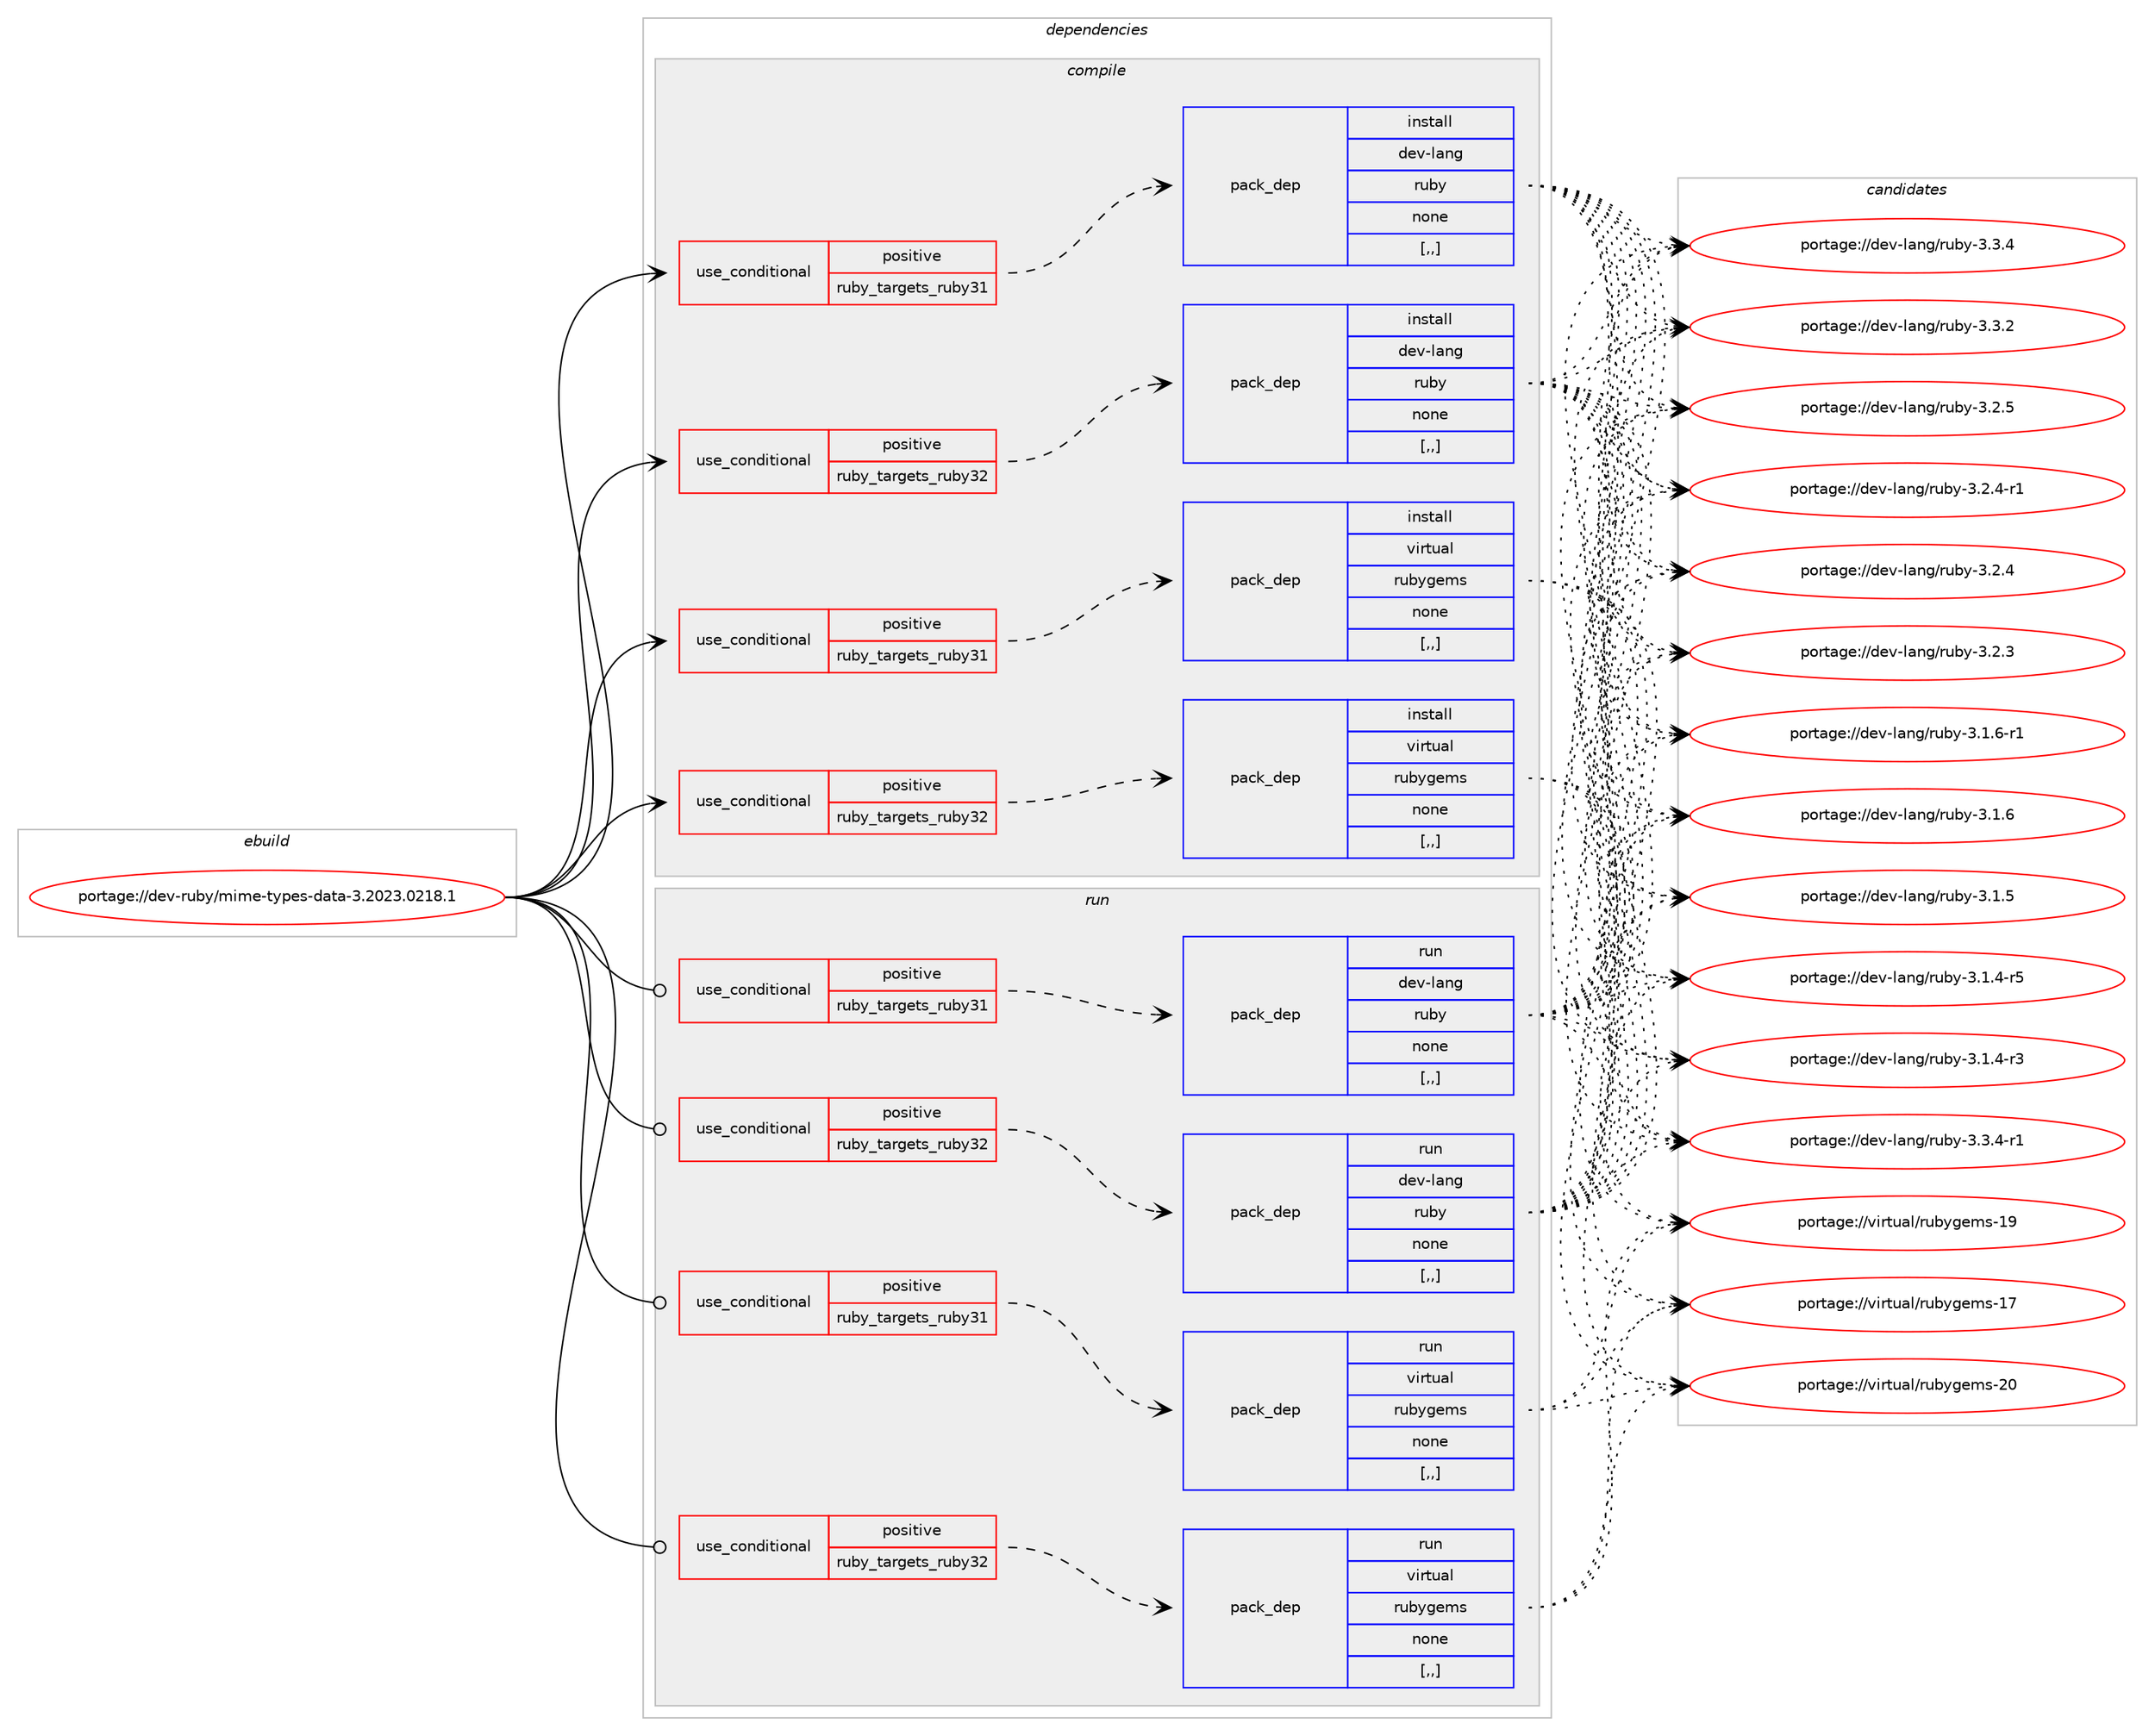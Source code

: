 digraph prolog {

# *************
# Graph options
# *************

newrank=true;
concentrate=true;
compound=true;
graph [rankdir=LR,fontname=Helvetica,fontsize=10,ranksep=1.5];#, ranksep=2.5, nodesep=0.2];
edge  [arrowhead=vee];
node  [fontname=Helvetica,fontsize=10];

# **********
# The ebuild
# **********

subgraph cluster_leftcol {
color=gray;
label=<<i>ebuild</i>>;
id [label="portage://dev-ruby/mime-types-data-3.2023.0218.1", color=red, width=4, href="../dev-ruby/mime-types-data-3.2023.0218.1.svg"];
}

# ****************
# The dependencies
# ****************

subgraph cluster_midcol {
color=gray;
label=<<i>dependencies</i>>;
subgraph cluster_compile {
fillcolor="#eeeeee";
style=filled;
label=<<i>compile</i>>;
subgraph cond50631 {
dependency190115 [label=<<TABLE BORDER="0" CELLBORDER="1" CELLSPACING="0" CELLPADDING="4"><TR><TD ROWSPAN="3" CELLPADDING="10">use_conditional</TD></TR><TR><TD>positive</TD></TR><TR><TD>ruby_targets_ruby31</TD></TR></TABLE>>, shape=none, color=red];
subgraph pack138146 {
dependency190116 [label=<<TABLE BORDER="0" CELLBORDER="1" CELLSPACING="0" CELLPADDING="4" WIDTH="220"><TR><TD ROWSPAN="6" CELLPADDING="30">pack_dep</TD></TR><TR><TD WIDTH="110">install</TD></TR><TR><TD>dev-lang</TD></TR><TR><TD>ruby</TD></TR><TR><TD>none</TD></TR><TR><TD>[,,]</TD></TR></TABLE>>, shape=none, color=blue];
}
dependency190115:e -> dependency190116:w [weight=20,style="dashed",arrowhead="vee"];
}
id:e -> dependency190115:w [weight=20,style="solid",arrowhead="vee"];
subgraph cond50632 {
dependency190117 [label=<<TABLE BORDER="0" CELLBORDER="1" CELLSPACING="0" CELLPADDING="4"><TR><TD ROWSPAN="3" CELLPADDING="10">use_conditional</TD></TR><TR><TD>positive</TD></TR><TR><TD>ruby_targets_ruby31</TD></TR></TABLE>>, shape=none, color=red];
subgraph pack138147 {
dependency190118 [label=<<TABLE BORDER="0" CELLBORDER="1" CELLSPACING="0" CELLPADDING="4" WIDTH="220"><TR><TD ROWSPAN="6" CELLPADDING="30">pack_dep</TD></TR><TR><TD WIDTH="110">install</TD></TR><TR><TD>virtual</TD></TR><TR><TD>rubygems</TD></TR><TR><TD>none</TD></TR><TR><TD>[,,]</TD></TR></TABLE>>, shape=none, color=blue];
}
dependency190117:e -> dependency190118:w [weight=20,style="dashed",arrowhead="vee"];
}
id:e -> dependency190117:w [weight=20,style="solid",arrowhead="vee"];
subgraph cond50633 {
dependency190119 [label=<<TABLE BORDER="0" CELLBORDER="1" CELLSPACING="0" CELLPADDING="4"><TR><TD ROWSPAN="3" CELLPADDING="10">use_conditional</TD></TR><TR><TD>positive</TD></TR><TR><TD>ruby_targets_ruby32</TD></TR></TABLE>>, shape=none, color=red];
subgraph pack138148 {
dependency190120 [label=<<TABLE BORDER="0" CELLBORDER="1" CELLSPACING="0" CELLPADDING="4" WIDTH="220"><TR><TD ROWSPAN="6" CELLPADDING="30">pack_dep</TD></TR><TR><TD WIDTH="110">install</TD></TR><TR><TD>dev-lang</TD></TR><TR><TD>ruby</TD></TR><TR><TD>none</TD></TR><TR><TD>[,,]</TD></TR></TABLE>>, shape=none, color=blue];
}
dependency190119:e -> dependency190120:w [weight=20,style="dashed",arrowhead="vee"];
}
id:e -> dependency190119:w [weight=20,style="solid",arrowhead="vee"];
subgraph cond50634 {
dependency190121 [label=<<TABLE BORDER="0" CELLBORDER="1" CELLSPACING="0" CELLPADDING="4"><TR><TD ROWSPAN="3" CELLPADDING="10">use_conditional</TD></TR><TR><TD>positive</TD></TR><TR><TD>ruby_targets_ruby32</TD></TR></TABLE>>, shape=none, color=red];
subgraph pack138149 {
dependency190122 [label=<<TABLE BORDER="0" CELLBORDER="1" CELLSPACING="0" CELLPADDING="4" WIDTH="220"><TR><TD ROWSPAN="6" CELLPADDING="30">pack_dep</TD></TR><TR><TD WIDTH="110">install</TD></TR><TR><TD>virtual</TD></TR><TR><TD>rubygems</TD></TR><TR><TD>none</TD></TR><TR><TD>[,,]</TD></TR></TABLE>>, shape=none, color=blue];
}
dependency190121:e -> dependency190122:w [weight=20,style="dashed",arrowhead="vee"];
}
id:e -> dependency190121:w [weight=20,style="solid",arrowhead="vee"];
}
subgraph cluster_compileandrun {
fillcolor="#eeeeee";
style=filled;
label=<<i>compile and run</i>>;
}
subgraph cluster_run {
fillcolor="#eeeeee";
style=filled;
label=<<i>run</i>>;
subgraph cond50635 {
dependency190123 [label=<<TABLE BORDER="0" CELLBORDER="1" CELLSPACING="0" CELLPADDING="4"><TR><TD ROWSPAN="3" CELLPADDING="10">use_conditional</TD></TR><TR><TD>positive</TD></TR><TR><TD>ruby_targets_ruby31</TD></TR></TABLE>>, shape=none, color=red];
subgraph pack138150 {
dependency190124 [label=<<TABLE BORDER="0" CELLBORDER="1" CELLSPACING="0" CELLPADDING="4" WIDTH="220"><TR><TD ROWSPAN="6" CELLPADDING="30">pack_dep</TD></TR><TR><TD WIDTH="110">run</TD></TR><TR><TD>dev-lang</TD></TR><TR><TD>ruby</TD></TR><TR><TD>none</TD></TR><TR><TD>[,,]</TD></TR></TABLE>>, shape=none, color=blue];
}
dependency190123:e -> dependency190124:w [weight=20,style="dashed",arrowhead="vee"];
}
id:e -> dependency190123:w [weight=20,style="solid",arrowhead="odot"];
subgraph cond50636 {
dependency190125 [label=<<TABLE BORDER="0" CELLBORDER="1" CELLSPACING="0" CELLPADDING="4"><TR><TD ROWSPAN="3" CELLPADDING="10">use_conditional</TD></TR><TR><TD>positive</TD></TR><TR><TD>ruby_targets_ruby31</TD></TR></TABLE>>, shape=none, color=red];
subgraph pack138151 {
dependency190126 [label=<<TABLE BORDER="0" CELLBORDER="1" CELLSPACING="0" CELLPADDING="4" WIDTH="220"><TR><TD ROWSPAN="6" CELLPADDING="30">pack_dep</TD></TR><TR><TD WIDTH="110">run</TD></TR><TR><TD>virtual</TD></TR><TR><TD>rubygems</TD></TR><TR><TD>none</TD></TR><TR><TD>[,,]</TD></TR></TABLE>>, shape=none, color=blue];
}
dependency190125:e -> dependency190126:w [weight=20,style="dashed",arrowhead="vee"];
}
id:e -> dependency190125:w [weight=20,style="solid",arrowhead="odot"];
subgraph cond50637 {
dependency190127 [label=<<TABLE BORDER="0" CELLBORDER="1" CELLSPACING="0" CELLPADDING="4"><TR><TD ROWSPAN="3" CELLPADDING="10">use_conditional</TD></TR><TR><TD>positive</TD></TR><TR><TD>ruby_targets_ruby32</TD></TR></TABLE>>, shape=none, color=red];
subgraph pack138152 {
dependency190128 [label=<<TABLE BORDER="0" CELLBORDER="1" CELLSPACING="0" CELLPADDING="4" WIDTH="220"><TR><TD ROWSPAN="6" CELLPADDING="30">pack_dep</TD></TR><TR><TD WIDTH="110">run</TD></TR><TR><TD>dev-lang</TD></TR><TR><TD>ruby</TD></TR><TR><TD>none</TD></TR><TR><TD>[,,]</TD></TR></TABLE>>, shape=none, color=blue];
}
dependency190127:e -> dependency190128:w [weight=20,style="dashed",arrowhead="vee"];
}
id:e -> dependency190127:w [weight=20,style="solid",arrowhead="odot"];
subgraph cond50638 {
dependency190129 [label=<<TABLE BORDER="0" CELLBORDER="1" CELLSPACING="0" CELLPADDING="4"><TR><TD ROWSPAN="3" CELLPADDING="10">use_conditional</TD></TR><TR><TD>positive</TD></TR><TR><TD>ruby_targets_ruby32</TD></TR></TABLE>>, shape=none, color=red];
subgraph pack138153 {
dependency190130 [label=<<TABLE BORDER="0" CELLBORDER="1" CELLSPACING="0" CELLPADDING="4" WIDTH="220"><TR><TD ROWSPAN="6" CELLPADDING="30">pack_dep</TD></TR><TR><TD WIDTH="110">run</TD></TR><TR><TD>virtual</TD></TR><TR><TD>rubygems</TD></TR><TR><TD>none</TD></TR><TR><TD>[,,]</TD></TR></TABLE>>, shape=none, color=blue];
}
dependency190129:e -> dependency190130:w [weight=20,style="dashed",arrowhead="vee"];
}
id:e -> dependency190129:w [weight=20,style="solid",arrowhead="odot"];
}
}

# **************
# The candidates
# **************

subgraph cluster_choices {
rank=same;
color=gray;
label=<<i>candidates</i>>;

subgraph choice138146 {
color=black;
nodesep=1;
choice100101118451089711010347114117981214551465146524511449 [label="portage://dev-lang/ruby-3.3.4-r1", color=red, width=4,href="../dev-lang/ruby-3.3.4-r1.svg"];
choice10010111845108971101034711411798121455146514652 [label="portage://dev-lang/ruby-3.3.4", color=red, width=4,href="../dev-lang/ruby-3.3.4.svg"];
choice10010111845108971101034711411798121455146514650 [label="portage://dev-lang/ruby-3.3.2", color=red, width=4,href="../dev-lang/ruby-3.3.2.svg"];
choice10010111845108971101034711411798121455146504653 [label="portage://dev-lang/ruby-3.2.5", color=red, width=4,href="../dev-lang/ruby-3.2.5.svg"];
choice100101118451089711010347114117981214551465046524511449 [label="portage://dev-lang/ruby-3.2.4-r1", color=red, width=4,href="../dev-lang/ruby-3.2.4-r1.svg"];
choice10010111845108971101034711411798121455146504652 [label="portage://dev-lang/ruby-3.2.4", color=red, width=4,href="../dev-lang/ruby-3.2.4.svg"];
choice10010111845108971101034711411798121455146504651 [label="portage://dev-lang/ruby-3.2.3", color=red, width=4,href="../dev-lang/ruby-3.2.3.svg"];
choice100101118451089711010347114117981214551464946544511449 [label="portage://dev-lang/ruby-3.1.6-r1", color=red, width=4,href="../dev-lang/ruby-3.1.6-r1.svg"];
choice10010111845108971101034711411798121455146494654 [label="portage://dev-lang/ruby-3.1.6", color=red, width=4,href="../dev-lang/ruby-3.1.6.svg"];
choice10010111845108971101034711411798121455146494653 [label="portage://dev-lang/ruby-3.1.5", color=red, width=4,href="../dev-lang/ruby-3.1.5.svg"];
choice100101118451089711010347114117981214551464946524511453 [label="portage://dev-lang/ruby-3.1.4-r5", color=red, width=4,href="../dev-lang/ruby-3.1.4-r5.svg"];
choice100101118451089711010347114117981214551464946524511451 [label="portage://dev-lang/ruby-3.1.4-r3", color=red, width=4,href="../dev-lang/ruby-3.1.4-r3.svg"];
dependency190116:e -> choice100101118451089711010347114117981214551465146524511449:w [style=dotted,weight="100"];
dependency190116:e -> choice10010111845108971101034711411798121455146514652:w [style=dotted,weight="100"];
dependency190116:e -> choice10010111845108971101034711411798121455146514650:w [style=dotted,weight="100"];
dependency190116:e -> choice10010111845108971101034711411798121455146504653:w [style=dotted,weight="100"];
dependency190116:e -> choice100101118451089711010347114117981214551465046524511449:w [style=dotted,weight="100"];
dependency190116:e -> choice10010111845108971101034711411798121455146504652:w [style=dotted,weight="100"];
dependency190116:e -> choice10010111845108971101034711411798121455146504651:w [style=dotted,weight="100"];
dependency190116:e -> choice100101118451089711010347114117981214551464946544511449:w [style=dotted,weight="100"];
dependency190116:e -> choice10010111845108971101034711411798121455146494654:w [style=dotted,weight="100"];
dependency190116:e -> choice10010111845108971101034711411798121455146494653:w [style=dotted,weight="100"];
dependency190116:e -> choice100101118451089711010347114117981214551464946524511453:w [style=dotted,weight="100"];
dependency190116:e -> choice100101118451089711010347114117981214551464946524511451:w [style=dotted,weight="100"];
}
subgraph choice138147 {
color=black;
nodesep=1;
choice118105114116117971084711411798121103101109115455048 [label="portage://virtual/rubygems-20", color=red, width=4,href="../virtual/rubygems-20.svg"];
choice118105114116117971084711411798121103101109115454957 [label="portage://virtual/rubygems-19", color=red, width=4,href="../virtual/rubygems-19.svg"];
choice118105114116117971084711411798121103101109115454955 [label="portage://virtual/rubygems-17", color=red, width=4,href="../virtual/rubygems-17.svg"];
dependency190118:e -> choice118105114116117971084711411798121103101109115455048:w [style=dotted,weight="100"];
dependency190118:e -> choice118105114116117971084711411798121103101109115454957:w [style=dotted,weight="100"];
dependency190118:e -> choice118105114116117971084711411798121103101109115454955:w [style=dotted,weight="100"];
}
subgraph choice138148 {
color=black;
nodesep=1;
choice100101118451089711010347114117981214551465146524511449 [label="portage://dev-lang/ruby-3.3.4-r1", color=red, width=4,href="../dev-lang/ruby-3.3.4-r1.svg"];
choice10010111845108971101034711411798121455146514652 [label="portage://dev-lang/ruby-3.3.4", color=red, width=4,href="../dev-lang/ruby-3.3.4.svg"];
choice10010111845108971101034711411798121455146514650 [label="portage://dev-lang/ruby-3.3.2", color=red, width=4,href="../dev-lang/ruby-3.3.2.svg"];
choice10010111845108971101034711411798121455146504653 [label="portage://dev-lang/ruby-3.2.5", color=red, width=4,href="../dev-lang/ruby-3.2.5.svg"];
choice100101118451089711010347114117981214551465046524511449 [label="portage://dev-lang/ruby-3.2.4-r1", color=red, width=4,href="../dev-lang/ruby-3.2.4-r1.svg"];
choice10010111845108971101034711411798121455146504652 [label="portage://dev-lang/ruby-3.2.4", color=red, width=4,href="../dev-lang/ruby-3.2.4.svg"];
choice10010111845108971101034711411798121455146504651 [label="portage://dev-lang/ruby-3.2.3", color=red, width=4,href="../dev-lang/ruby-3.2.3.svg"];
choice100101118451089711010347114117981214551464946544511449 [label="portage://dev-lang/ruby-3.1.6-r1", color=red, width=4,href="../dev-lang/ruby-3.1.6-r1.svg"];
choice10010111845108971101034711411798121455146494654 [label="portage://dev-lang/ruby-3.1.6", color=red, width=4,href="../dev-lang/ruby-3.1.6.svg"];
choice10010111845108971101034711411798121455146494653 [label="portage://dev-lang/ruby-3.1.5", color=red, width=4,href="../dev-lang/ruby-3.1.5.svg"];
choice100101118451089711010347114117981214551464946524511453 [label="portage://dev-lang/ruby-3.1.4-r5", color=red, width=4,href="../dev-lang/ruby-3.1.4-r5.svg"];
choice100101118451089711010347114117981214551464946524511451 [label="portage://dev-lang/ruby-3.1.4-r3", color=red, width=4,href="../dev-lang/ruby-3.1.4-r3.svg"];
dependency190120:e -> choice100101118451089711010347114117981214551465146524511449:w [style=dotted,weight="100"];
dependency190120:e -> choice10010111845108971101034711411798121455146514652:w [style=dotted,weight="100"];
dependency190120:e -> choice10010111845108971101034711411798121455146514650:w [style=dotted,weight="100"];
dependency190120:e -> choice10010111845108971101034711411798121455146504653:w [style=dotted,weight="100"];
dependency190120:e -> choice100101118451089711010347114117981214551465046524511449:w [style=dotted,weight="100"];
dependency190120:e -> choice10010111845108971101034711411798121455146504652:w [style=dotted,weight="100"];
dependency190120:e -> choice10010111845108971101034711411798121455146504651:w [style=dotted,weight="100"];
dependency190120:e -> choice100101118451089711010347114117981214551464946544511449:w [style=dotted,weight="100"];
dependency190120:e -> choice10010111845108971101034711411798121455146494654:w [style=dotted,weight="100"];
dependency190120:e -> choice10010111845108971101034711411798121455146494653:w [style=dotted,weight="100"];
dependency190120:e -> choice100101118451089711010347114117981214551464946524511453:w [style=dotted,weight="100"];
dependency190120:e -> choice100101118451089711010347114117981214551464946524511451:w [style=dotted,weight="100"];
}
subgraph choice138149 {
color=black;
nodesep=1;
choice118105114116117971084711411798121103101109115455048 [label="portage://virtual/rubygems-20", color=red, width=4,href="../virtual/rubygems-20.svg"];
choice118105114116117971084711411798121103101109115454957 [label="portage://virtual/rubygems-19", color=red, width=4,href="../virtual/rubygems-19.svg"];
choice118105114116117971084711411798121103101109115454955 [label="portage://virtual/rubygems-17", color=red, width=4,href="../virtual/rubygems-17.svg"];
dependency190122:e -> choice118105114116117971084711411798121103101109115455048:w [style=dotted,weight="100"];
dependency190122:e -> choice118105114116117971084711411798121103101109115454957:w [style=dotted,weight="100"];
dependency190122:e -> choice118105114116117971084711411798121103101109115454955:w [style=dotted,weight="100"];
}
subgraph choice138150 {
color=black;
nodesep=1;
choice100101118451089711010347114117981214551465146524511449 [label="portage://dev-lang/ruby-3.3.4-r1", color=red, width=4,href="../dev-lang/ruby-3.3.4-r1.svg"];
choice10010111845108971101034711411798121455146514652 [label="portage://dev-lang/ruby-3.3.4", color=red, width=4,href="../dev-lang/ruby-3.3.4.svg"];
choice10010111845108971101034711411798121455146514650 [label="portage://dev-lang/ruby-3.3.2", color=red, width=4,href="../dev-lang/ruby-3.3.2.svg"];
choice10010111845108971101034711411798121455146504653 [label="portage://dev-lang/ruby-3.2.5", color=red, width=4,href="../dev-lang/ruby-3.2.5.svg"];
choice100101118451089711010347114117981214551465046524511449 [label="portage://dev-lang/ruby-3.2.4-r1", color=red, width=4,href="../dev-lang/ruby-3.2.4-r1.svg"];
choice10010111845108971101034711411798121455146504652 [label="portage://dev-lang/ruby-3.2.4", color=red, width=4,href="../dev-lang/ruby-3.2.4.svg"];
choice10010111845108971101034711411798121455146504651 [label="portage://dev-lang/ruby-3.2.3", color=red, width=4,href="../dev-lang/ruby-3.2.3.svg"];
choice100101118451089711010347114117981214551464946544511449 [label="portage://dev-lang/ruby-3.1.6-r1", color=red, width=4,href="../dev-lang/ruby-3.1.6-r1.svg"];
choice10010111845108971101034711411798121455146494654 [label="portage://dev-lang/ruby-3.1.6", color=red, width=4,href="../dev-lang/ruby-3.1.6.svg"];
choice10010111845108971101034711411798121455146494653 [label="portage://dev-lang/ruby-3.1.5", color=red, width=4,href="../dev-lang/ruby-3.1.5.svg"];
choice100101118451089711010347114117981214551464946524511453 [label="portage://dev-lang/ruby-3.1.4-r5", color=red, width=4,href="../dev-lang/ruby-3.1.4-r5.svg"];
choice100101118451089711010347114117981214551464946524511451 [label="portage://dev-lang/ruby-3.1.4-r3", color=red, width=4,href="../dev-lang/ruby-3.1.4-r3.svg"];
dependency190124:e -> choice100101118451089711010347114117981214551465146524511449:w [style=dotted,weight="100"];
dependency190124:e -> choice10010111845108971101034711411798121455146514652:w [style=dotted,weight="100"];
dependency190124:e -> choice10010111845108971101034711411798121455146514650:w [style=dotted,weight="100"];
dependency190124:e -> choice10010111845108971101034711411798121455146504653:w [style=dotted,weight="100"];
dependency190124:e -> choice100101118451089711010347114117981214551465046524511449:w [style=dotted,weight="100"];
dependency190124:e -> choice10010111845108971101034711411798121455146504652:w [style=dotted,weight="100"];
dependency190124:e -> choice10010111845108971101034711411798121455146504651:w [style=dotted,weight="100"];
dependency190124:e -> choice100101118451089711010347114117981214551464946544511449:w [style=dotted,weight="100"];
dependency190124:e -> choice10010111845108971101034711411798121455146494654:w [style=dotted,weight="100"];
dependency190124:e -> choice10010111845108971101034711411798121455146494653:w [style=dotted,weight="100"];
dependency190124:e -> choice100101118451089711010347114117981214551464946524511453:w [style=dotted,weight="100"];
dependency190124:e -> choice100101118451089711010347114117981214551464946524511451:w [style=dotted,weight="100"];
}
subgraph choice138151 {
color=black;
nodesep=1;
choice118105114116117971084711411798121103101109115455048 [label="portage://virtual/rubygems-20", color=red, width=4,href="../virtual/rubygems-20.svg"];
choice118105114116117971084711411798121103101109115454957 [label="portage://virtual/rubygems-19", color=red, width=4,href="../virtual/rubygems-19.svg"];
choice118105114116117971084711411798121103101109115454955 [label="portage://virtual/rubygems-17", color=red, width=4,href="../virtual/rubygems-17.svg"];
dependency190126:e -> choice118105114116117971084711411798121103101109115455048:w [style=dotted,weight="100"];
dependency190126:e -> choice118105114116117971084711411798121103101109115454957:w [style=dotted,weight="100"];
dependency190126:e -> choice118105114116117971084711411798121103101109115454955:w [style=dotted,weight="100"];
}
subgraph choice138152 {
color=black;
nodesep=1;
choice100101118451089711010347114117981214551465146524511449 [label="portage://dev-lang/ruby-3.3.4-r1", color=red, width=4,href="../dev-lang/ruby-3.3.4-r1.svg"];
choice10010111845108971101034711411798121455146514652 [label="portage://dev-lang/ruby-3.3.4", color=red, width=4,href="../dev-lang/ruby-3.3.4.svg"];
choice10010111845108971101034711411798121455146514650 [label="portage://dev-lang/ruby-3.3.2", color=red, width=4,href="../dev-lang/ruby-3.3.2.svg"];
choice10010111845108971101034711411798121455146504653 [label="portage://dev-lang/ruby-3.2.5", color=red, width=4,href="../dev-lang/ruby-3.2.5.svg"];
choice100101118451089711010347114117981214551465046524511449 [label="portage://dev-lang/ruby-3.2.4-r1", color=red, width=4,href="../dev-lang/ruby-3.2.4-r1.svg"];
choice10010111845108971101034711411798121455146504652 [label="portage://dev-lang/ruby-3.2.4", color=red, width=4,href="../dev-lang/ruby-3.2.4.svg"];
choice10010111845108971101034711411798121455146504651 [label="portage://dev-lang/ruby-3.2.3", color=red, width=4,href="../dev-lang/ruby-3.2.3.svg"];
choice100101118451089711010347114117981214551464946544511449 [label="portage://dev-lang/ruby-3.1.6-r1", color=red, width=4,href="../dev-lang/ruby-3.1.6-r1.svg"];
choice10010111845108971101034711411798121455146494654 [label="portage://dev-lang/ruby-3.1.6", color=red, width=4,href="../dev-lang/ruby-3.1.6.svg"];
choice10010111845108971101034711411798121455146494653 [label="portage://dev-lang/ruby-3.1.5", color=red, width=4,href="../dev-lang/ruby-3.1.5.svg"];
choice100101118451089711010347114117981214551464946524511453 [label="portage://dev-lang/ruby-3.1.4-r5", color=red, width=4,href="../dev-lang/ruby-3.1.4-r5.svg"];
choice100101118451089711010347114117981214551464946524511451 [label="portage://dev-lang/ruby-3.1.4-r3", color=red, width=4,href="../dev-lang/ruby-3.1.4-r3.svg"];
dependency190128:e -> choice100101118451089711010347114117981214551465146524511449:w [style=dotted,weight="100"];
dependency190128:e -> choice10010111845108971101034711411798121455146514652:w [style=dotted,weight="100"];
dependency190128:e -> choice10010111845108971101034711411798121455146514650:w [style=dotted,weight="100"];
dependency190128:e -> choice10010111845108971101034711411798121455146504653:w [style=dotted,weight="100"];
dependency190128:e -> choice100101118451089711010347114117981214551465046524511449:w [style=dotted,weight="100"];
dependency190128:e -> choice10010111845108971101034711411798121455146504652:w [style=dotted,weight="100"];
dependency190128:e -> choice10010111845108971101034711411798121455146504651:w [style=dotted,weight="100"];
dependency190128:e -> choice100101118451089711010347114117981214551464946544511449:w [style=dotted,weight="100"];
dependency190128:e -> choice10010111845108971101034711411798121455146494654:w [style=dotted,weight="100"];
dependency190128:e -> choice10010111845108971101034711411798121455146494653:w [style=dotted,weight="100"];
dependency190128:e -> choice100101118451089711010347114117981214551464946524511453:w [style=dotted,weight="100"];
dependency190128:e -> choice100101118451089711010347114117981214551464946524511451:w [style=dotted,weight="100"];
}
subgraph choice138153 {
color=black;
nodesep=1;
choice118105114116117971084711411798121103101109115455048 [label="portage://virtual/rubygems-20", color=red, width=4,href="../virtual/rubygems-20.svg"];
choice118105114116117971084711411798121103101109115454957 [label="portage://virtual/rubygems-19", color=red, width=4,href="../virtual/rubygems-19.svg"];
choice118105114116117971084711411798121103101109115454955 [label="portage://virtual/rubygems-17", color=red, width=4,href="../virtual/rubygems-17.svg"];
dependency190130:e -> choice118105114116117971084711411798121103101109115455048:w [style=dotted,weight="100"];
dependency190130:e -> choice118105114116117971084711411798121103101109115454957:w [style=dotted,weight="100"];
dependency190130:e -> choice118105114116117971084711411798121103101109115454955:w [style=dotted,weight="100"];
}
}

}

